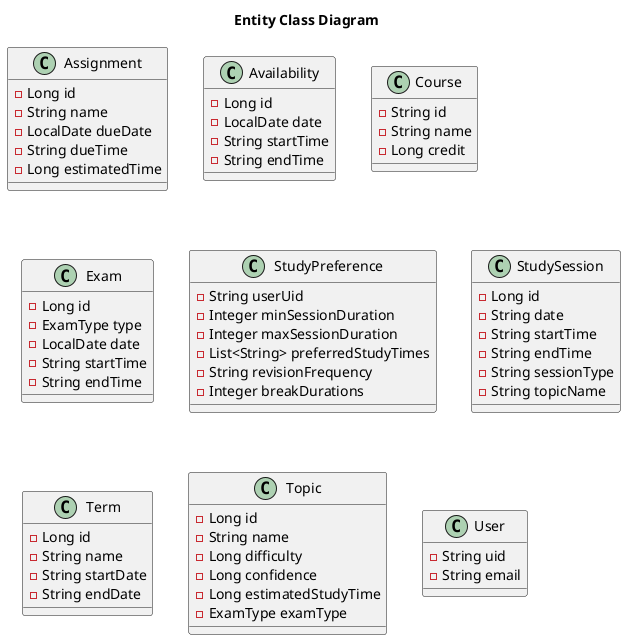 @startuml
title Entity Class Diagram

class Assignment {
    - Long id
    - String name
    - LocalDate dueDate
    - String dueTime
    - Long estimatedTime
}

class Availability {
    - Long id
    - LocalDate date
    - String startTime
    - String endTime
}

class Course {
    - String id
    - String name
    - Long credit
}

class Exam {
    - Long id
    - ExamType type
    - LocalDate date
    - String startTime
    - String endTime
}

class StudyPreference {
    - String userUid
    - Integer minSessionDuration
    - Integer maxSessionDuration
    - List<String> preferredStudyTimes
    - String revisionFrequency
    - Integer breakDurations
}

class StudySession {
    - Long id
    - String date
    - String startTime
    - String endTime
    - String sessionType
    - String topicName
}

class Term {
    - Long id
    - String name
    - String startDate
    - String endDate
}

class Topic {
    - Long id
    - String name
    - Long difficulty
    - Long confidence
    - Long estimatedStudyTime
    - ExamType examType
}

class User {
    - String uid
    - String email
}

@enduml
